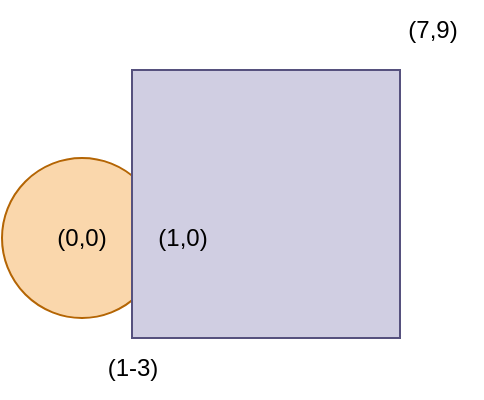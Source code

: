 <mxfile>
    <diagram id="VsczZScZt4Wa3b-tEtgm" name="第 1 页">
        <mxGraphModel dx="920" dy="703" grid="1" gridSize="10" guides="1" tooltips="1" connect="1" arrows="1" fold="1" page="1" pageScale="1" pageWidth="1169" pageHeight="827" background="#ffffff" math="0" shadow="0">
            <root>
                <mxCell id="0"/>
                <mxCell id="1" parent="0"/>
                <mxCell id="2" value="(0,0)" style="ellipse;whiteSpace=wrap;html=1;aspect=fixed;fillColor=#fad7ac;strokeColor=#b46504;" vertex="1" parent="1">
                    <mxGeometry x="490" y="334" width="80" height="80" as="geometry"/>
                </mxCell>
                <mxCell id="3" value="" style="whiteSpace=wrap;html=1;aspect=fixed;fillColor=#d0cee2;strokeColor=#56517e;" vertex="1" parent="1">
                    <mxGeometry x="555" y="290" width="134" height="134" as="geometry"/>
                </mxCell>
                <mxCell id="4" value="(1-3)" style="text;html=1;align=center;verticalAlign=middle;resizable=0;points=[];autosize=1;strokeColor=none;fillColor=none;" vertex="1" parent="1">
                    <mxGeometry x="530" y="424" width="50" height="30" as="geometry"/>
                </mxCell>
                <mxCell id="5" value="(1,0)" style="text;html=1;align=center;verticalAlign=middle;resizable=0;points=[];autosize=1;strokeColor=none;fillColor=none;" vertex="1" parent="1">
                    <mxGeometry x="555" y="359" width="50" height="30" as="geometry"/>
                </mxCell>
                <mxCell id="6" value="(7,9)" style="text;html=1;align=center;verticalAlign=middle;resizable=0;points=[];autosize=1;strokeColor=none;fillColor=none;" vertex="1" parent="1">
                    <mxGeometry x="680" y="255" width="50" height="30" as="geometry"/>
                </mxCell>
            </root>
        </mxGraphModel>
    </diagram>
</mxfile>